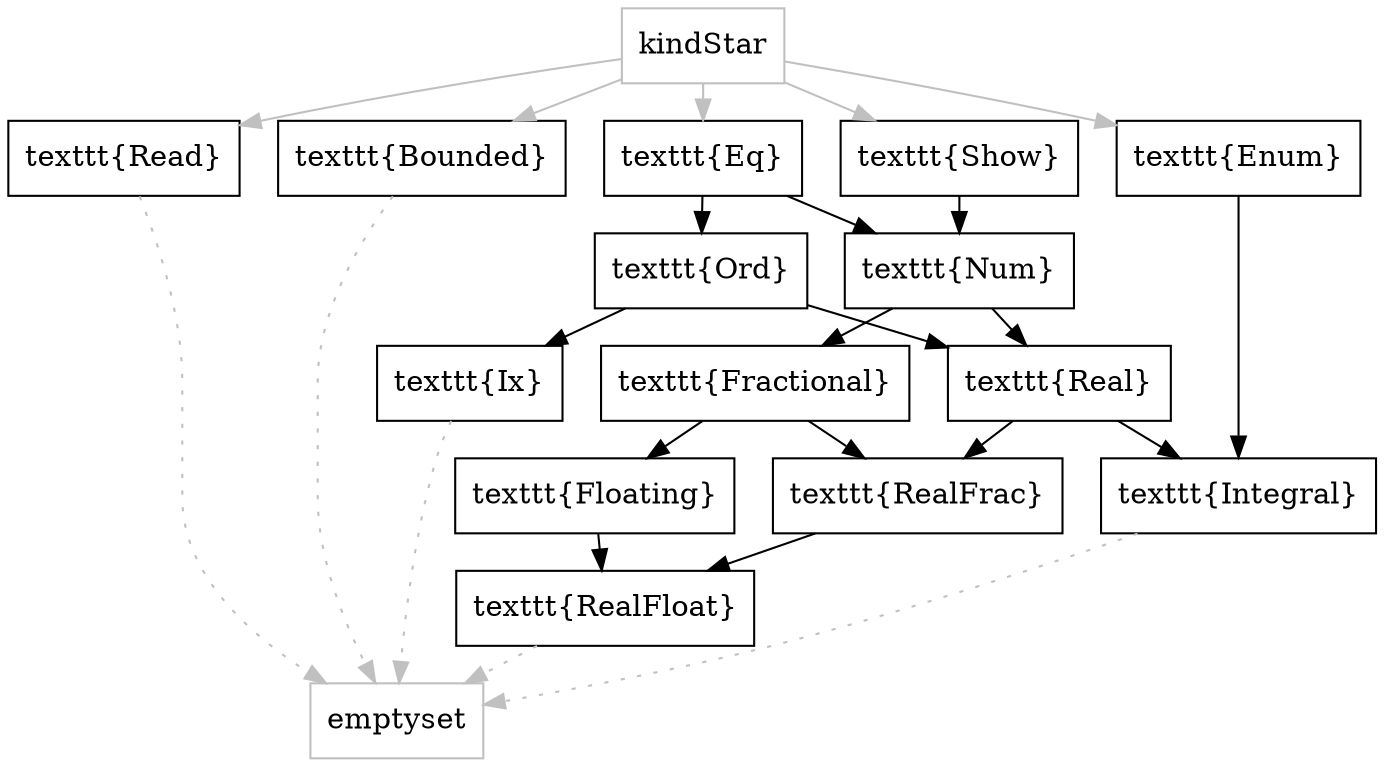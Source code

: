 digraph kinds {
	graph [ranksep=0.25];
	node [shape=box];

	"\kindStar" [color=gray];
	"\emptyset" [color=gray];

	"\kindStar" -> "\texttt{Eq}" [color=gray];
	"\kindStar" -> "\texttt{Enum}" [color=gray];
	"\kindStar" -> "\texttt{Show}" [color=gray];
	"\kindStar" -> "\texttt{Read}" [color=gray];
	"\kindStar" -> "\texttt{Bounded}" [color=gray];
	{rank=same; "\texttt{Read}"; "\texttt{Bounded}"; "\texttt{Enum}"; "\texttt{Eq}"; "\texttt{Show}"};
	"\texttt{Eq}" -> "\texttt{Ord}";
	"\texttt{Eq}" -> "\texttt{Num}";
	"\texttt{Show}" -> "\texttt{Num}";
	"\texttt{Num}" -> "\texttt{Real}";
	"\texttt{Ord}" -> "\texttt{Real}";
	"\texttt{Num}" -> "\texttt{Fractional}";
	"\texttt{Fractional}" -> "\texttt{Floating}";
	"\texttt{Ord}" -> "\texttt{Ix}";
	{rank=same; "\texttt{Real}"; "\texttt{Fractional}"; "\texttt{Ix}"};
	"\texttt{Real}" -> "\texttt{Integral}";
	"\texttt{Enum}" -> "\texttt{Integral}";
	"\texttt{Real}" -> "\texttt{RealFrac}";
	"\texttt{Fractional}" -> "\texttt{RealFrac}";
	"\texttt{RealFrac}" -> "\texttt{RealFloat}";
	"\texttt{Floating}" -> "\texttt{RealFloat}";
	"\texttt{Integral}" -> "\emptyset" [style=dotted,color=gray];
	"\texttt{Ix}" -> "\emptyset" [style=dotted,color=gray];
	"\texttt{RealFloat}" -> "\emptyset" [style=dotted,color=gray];
	"\texttt{Read}" -> "\emptyset" [style=dotted,color=gray];
	"\texttt{Bounded}" -> "\emptyset" [style=dotted,color=gray];
}
